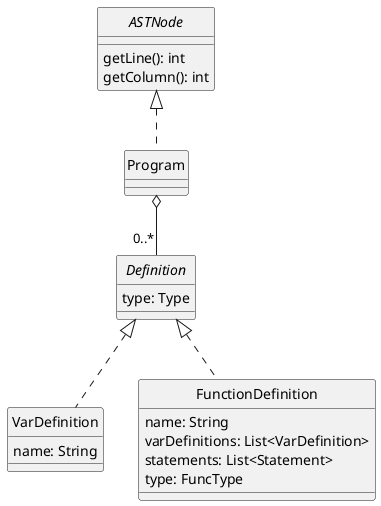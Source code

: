 @startuml Program
skinparam style strictuml
skinparam monochrome true


interface ASTNode {
    getLine(): int
    getColumn(): int
}

class Program

interface Definition {
    type: Type
}

class VarDefinition implements Definition {
    name: String

}

class FunctionDefinition implements Definition {
    name: String
    varDefinitions: List<VarDefinition>
    statements: List<Statement>
    type: FuncType
}


ASTNode <|.. Program
Program o-- "0..*" Definition



@enduml
